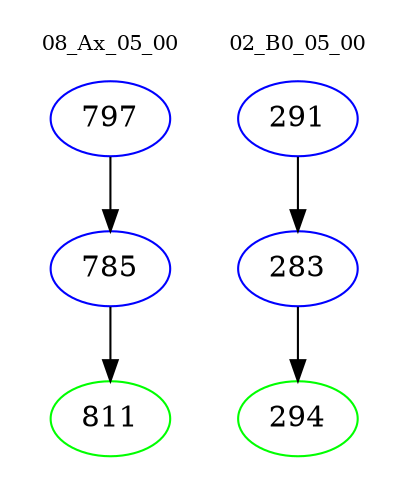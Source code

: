 digraph{
subgraph cluster_0 {
color = white
label = "08_Ax_05_00";
fontsize=10;
T0_797 [label="797", color="blue"]
T0_797 -> T0_785 [color="black"]
T0_785 [label="785", color="blue"]
T0_785 -> T0_811 [color="black"]
T0_811 [label="811", color="green"]
}
subgraph cluster_1 {
color = white
label = "02_B0_05_00";
fontsize=10;
T1_291 [label="291", color="blue"]
T1_291 -> T1_283 [color="black"]
T1_283 [label="283", color="blue"]
T1_283 -> T1_294 [color="black"]
T1_294 [label="294", color="green"]
}
}
